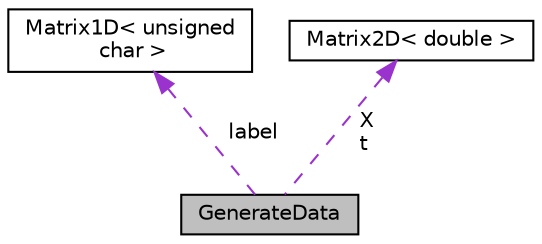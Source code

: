 digraph "GenerateData"
{
  edge [fontname="Helvetica",fontsize="10",labelfontname="Helvetica",labelfontsize="10"];
  node [fontname="Helvetica",fontsize="10",shape=record];
  Node1 [label="GenerateData",height=0.2,width=0.4,color="black", fillcolor="grey75", style="filled", fontcolor="black"];
  Node2 -> Node1 [dir="back",color="darkorchid3",fontsize="10",style="dashed",label=" label" ,fontname="Helvetica"];
  Node2 [label="Matrix1D\< unsigned\l char \>",height=0.2,width=0.4,color="black", fillcolor="white", style="filled",URL="$classMatrix1D.html"];
  Node3 -> Node1 [dir="back",color="darkorchid3",fontsize="10",style="dashed",label=" X\nt" ,fontname="Helvetica"];
  Node3 [label="Matrix2D\< double \>",height=0.2,width=0.4,color="black", fillcolor="white", style="filled",URL="$classMatrix2D.html"];
}
